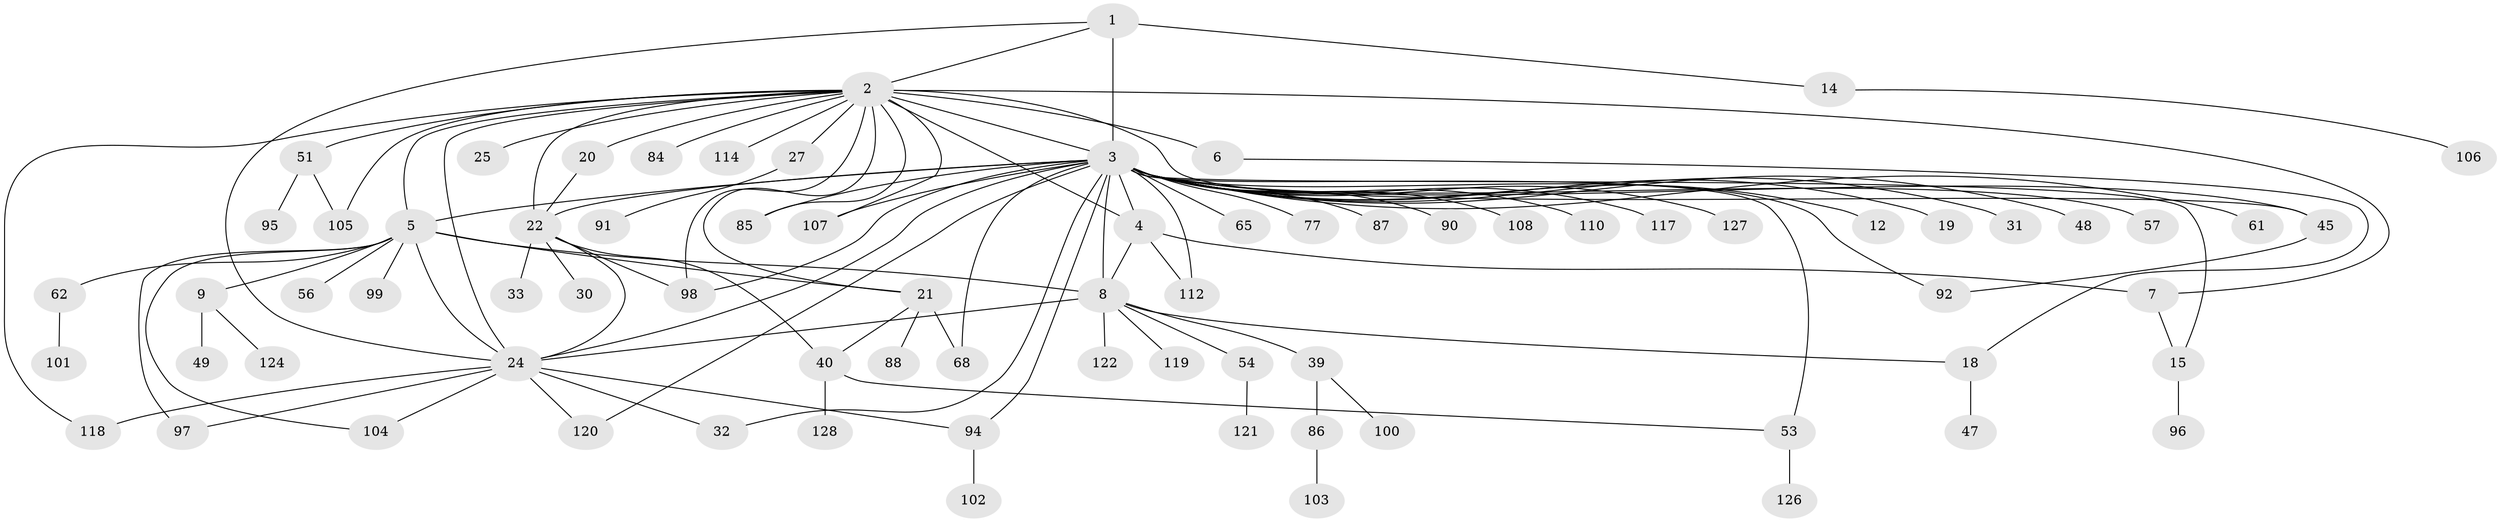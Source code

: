 // original degree distribution, {5: 0.015625, 25: 0.0078125, 16: 0.0078125, 11: 0.0234375, 14: 0.0078125, 3: 0.140625, 6: 0.015625, 8: 0.0078125, 1: 0.4609375, 2: 0.234375, 9: 0.0078125, 7: 0.015625, 18: 0.0078125, 10: 0.0078125, 4: 0.0390625}
// Generated by graph-tools (version 1.1) at 2025/18/03/04/25 18:18:11]
// undirected, 76 vertices, 108 edges
graph export_dot {
graph [start="1"]
  node [color=gray90,style=filled];
  1;
  2 [super="+67+11+123"];
  3 [super="+10+34+13+23"];
  4 [super="+80+73+111+109+46"];
  5 [super="+52+55"];
  6;
  7;
  8 [super="+26"];
  9;
  12;
  14;
  15;
  18 [super="+82"];
  19;
  20;
  21 [super="+72+36"];
  22 [super="+64+29"];
  24 [super="+60+78+113+28+41+74"];
  25;
  27 [super="+69"];
  30;
  31;
  32;
  33;
  39 [super="+83+93"];
  40 [super="+76"];
  45 [super="+70"];
  47;
  48;
  49;
  51;
  53;
  54;
  56;
  57 [super="+59"];
  61;
  62;
  65 [super="+89"];
  68 [super="+75"];
  77;
  84;
  85;
  86;
  87;
  88;
  90;
  91;
  92;
  94;
  95;
  96;
  97;
  98;
  99;
  100;
  101;
  102;
  103;
  104;
  105;
  106;
  107 [super="+125"];
  108;
  110;
  112 [super="+115"];
  114;
  117;
  118;
  119;
  120;
  121;
  122;
  124;
  126;
  127;
  128;
  1 -- 2;
  1 -- 3 [weight=2];
  1 -- 14;
  1 -- 24;
  2 -- 3 [weight=2];
  2 -- 4 [weight=2];
  2 -- 5;
  2 -- 6 [weight=2];
  2 -- 20;
  2 -- 21 [weight=3];
  2 -- 22;
  2 -- 25;
  2 -- 27;
  2 -- 45;
  2 -- 51;
  2 -- 84;
  2 -- 85;
  2 -- 105;
  2 -- 107;
  2 -- 114;
  2 -- 118;
  2 -- 24 [weight=3];
  2 -- 7;
  2 -- 98;
  3 -- 5 [weight=2];
  3 -- 12;
  3 -- 19;
  3 -- 45;
  3 -- 77;
  3 -- 92;
  3 -- 107 [weight=2];
  3 -- 120;
  3 -- 68;
  3 -- 112 [weight=2];
  3 -- 65;
  3 -- 4 [weight=2];
  3 -- 8 [weight=4];
  3 -- 15;
  3 -- 85;
  3 -- 22 [weight=2];
  3 -- 87;
  3 -- 24 [weight=3];
  3 -- 90;
  3 -- 94;
  3 -- 31;
  3 -- 32;
  3 -- 98;
  3 -- 108;
  3 -- 110;
  3 -- 48;
  3 -- 53 [weight=2];
  3 -- 117;
  3 -- 61;
  3 -- 127;
  3 -- 57;
  4 -- 7;
  4 -- 8;
  4 -- 112;
  5 -- 8 [weight=2];
  5 -- 9;
  5 -- 21;
  5 -- 24;
  5 -- 62;
  5 -- 97;
  5 -- 99;
  5 -- 56;
  5 -- 104;
  6 -- 18;
  7 -- 15;
  8 -- 39;
  8 -- 54;
  8 -- 119;
  8 -- 24;
  8 -- 122;
  8 -- 18;
  9 -- 49;
  9 -- 124;
  14 -- 106;
  15 -- 96;
  18 -- 47;
  20 -- 22;
  21 -- 40;
  21 -- 68;
  21 -- 88;
  22 -- 30;
  22 -- 33;
  22 -- 98;
  22 -- 40;
  22 -- 24;
  24 -- 32;
  24 -- 94;
  24 -- 97;
  24 -- 104;
  24 -- 118;
  24 -- 120;
  27 -- 91;
  39 -- 86;
  39 -- 100;
  40 -- 128;
  40 -- 53;
  45 -- 92;
  51 -- 95;
  51 -- 105;
  53 -- 126;
  54 -- 121;
  62 -- 101;
  86 -- 103;
  94 -- 102;
}
